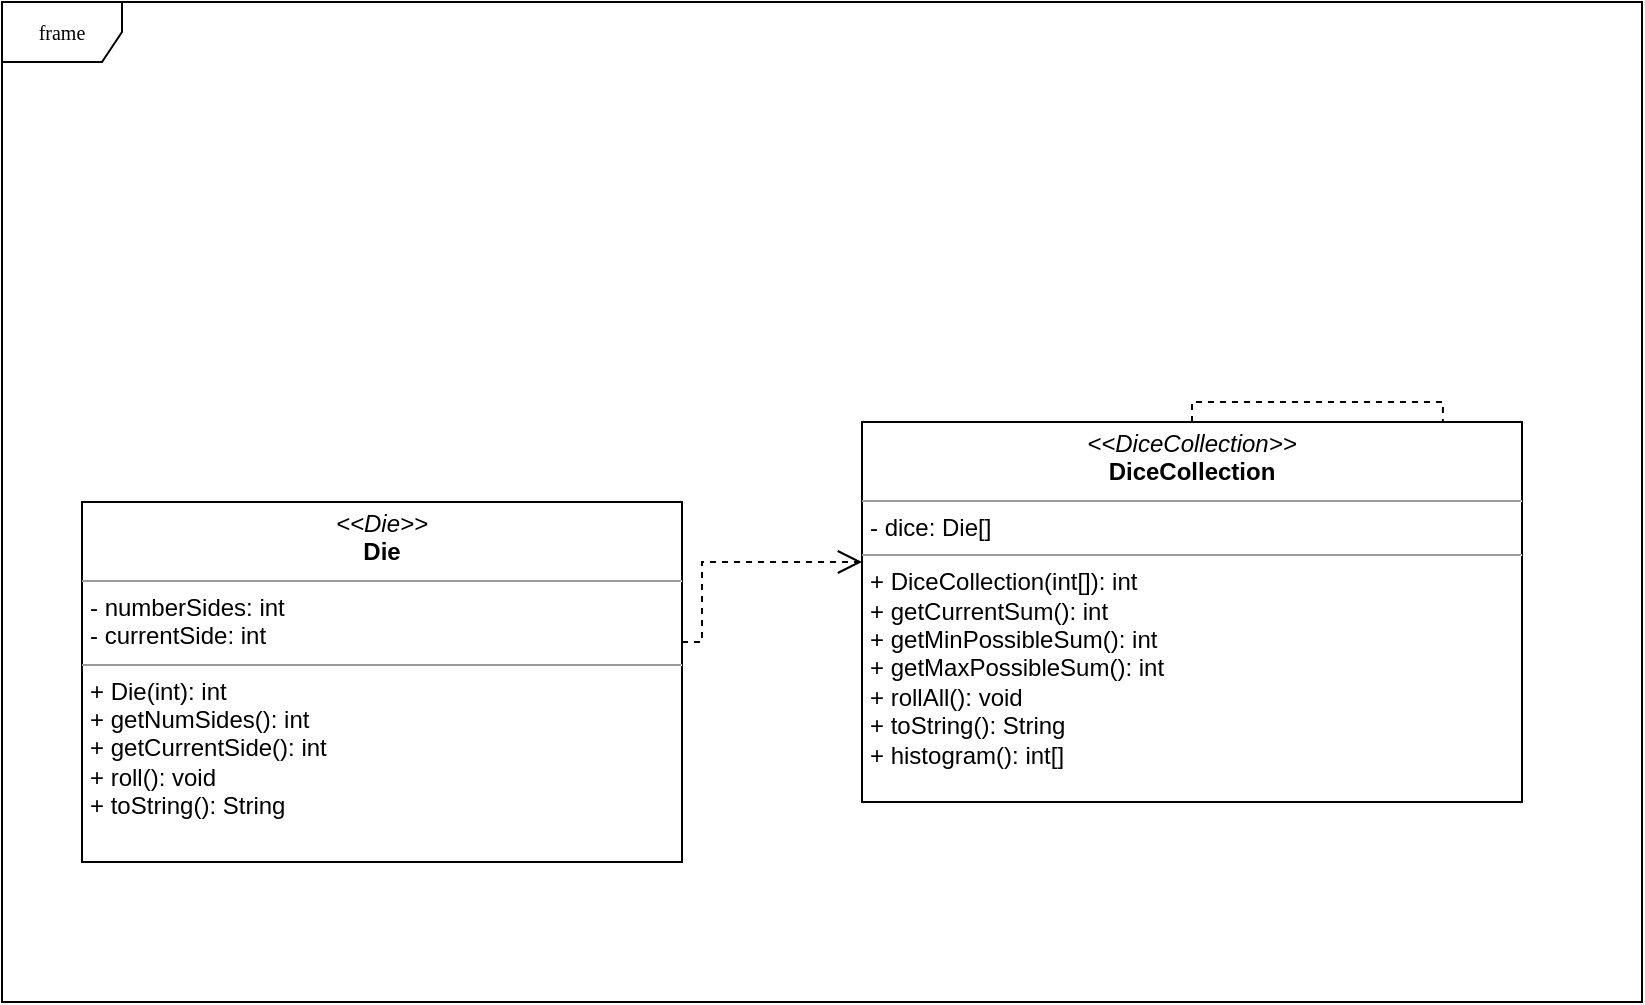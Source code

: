 <mxfile version="20.8.23" type="device"><diagram name="Page-1" id="c4acf3e9-155e-7222-9cf6-157b1a14988f"><mxGraphModel dx="1042" dy="1162" grid="1" gridSize="10" guides="1" tooltips="1" connect="1" arrows="1" fold="1" page="1" pageScale="1" pageWidth="850" pageHeight="1100" background="none" math="0" shadow="0"><root><mxCell id="0"/><mxCell id="1" parent="0"/><mxCell id="17acba5748e5396b-1" value="frame" style="shape=umlFrame;whiteSpace=wrap;html=1;rounded=0;shadow=0;comic=0;labelBackgroundColor=none;strokeWidth=1;fontFamily=Verdana;fontSize=10;align=center;rotation=0;" parent="1" vertex="1"><mxGeometry x="20" y="20" width="820" height="500" as="geometry"/></mxCell><mxCell id="5d2195bd80daf111-38" style="edgeStyle=orthogonalEdgeStyle;rounded=0;html=1;dashed=1;labelBackgroundColor=none;startFill=0;endArrow=open;endFill=0;endSize=10;fontFamily=Verdana;fontSize=10;" parent="1" edge="1"><mxGeometry relative="1" as="geometry"><Array as="points"><mxPoint x="590" y="721"/></Array><mxPoint x="650" y="721.091" as="sourcePoint"/></mxGeometry></mxCell><mxCell id="5d2195bd80daf111-40" style="edgeStyle=orthogonalEdgeStyle;rounded=0;html=1;dashed=1;labelBackgroundColor=none;startFill=0;endArrow=open;endFill=0;endSize=10;fontFamily=Verdana;fontSize=10;" parent="1" edge="1"><mxGeometry relative="1" as="geometry"><Array as="points"/><mxPoint x="730" y="814.0" as="sourcePoint"/></mxGeometry></mxCell><mxCell id="5d2195bd80daf111-39" style="edgeStyle=orthogonalEdgeStyle;rounded=0;html=1;dashed=1;labelBackgroundColor=none;startFill=0;endArrow=open;endFill=0;endSize=10;fontFamily=Verdana;fontSize=10;" parent="1" edge="1"><mxGeometry relative="1" as="geometry"><mxPoint x="730" y="948" as="sourcePoint"/></mxGeometry></mxCell><mxCell id="5d2195bd80daf111-41" style="edgeStyle=orthogonalEdgeStyle;rounded=0;html=1;dashed=1;labelBackgroundColor=none;startFill=0;endArrow=open;endFill=0;endSize=10;fontFamily=Verdana;fontSize=10;" parent="1" edge="1"><mxGeometry relative="1" as="geometry"><Array as="points"/><mxPoint x="730" y="603" as="sourcePoint"/></mxGeometry></mxCell><mxCell id="5d2195bd80daf111-35" style="edgeStyle=orthogonalEdgeStyle;rounded=0;html=1;dashed=1;labelBackgroundColor=none;startFill=0;endArrow=open;endFill=0;endSize=10;fontFamily=Verdana;fontSize=10;" parent="1" edge="1"><mxGeometry relative="1" as="geometry"><Array as="points"><mxPoint x="545" y="970"/><mxPoint x="545" y="970"/></Array><mxPoint x="545" y="963" as="sourcePoint"/></mxGeometry></mxCell><mxCell id="5d2195bd80daf111-36" style="edgeStyle=orthogonalEdgeStyle;rounded=0;html=1;dashed=1;labelBackgroundColor=none;startFill=0;endArrow=open;endFill=0;endSize=10;fontFamily=Verdana;fontSize=10;" parent="1" edge="1"><mxGeometry relative="1" as="geometry"><Array as="points"><mxPoint x="550" y="520"/></Array><mxPoint x="490" y="520.0" as="targetPoint"/></mxGeometry></mxCell><mxCell id="5d2195bd80daf111-34" style="edgeStyle=orthogonalEdgeStyle;rounded=0;html=1;dashed=1;labelBackgroundColor=none;startFill=0;endArrow=open;endFill=0;endSize=10;fontFamily=Verdana;fontSize=10;" parent="1" edge="1"><mxGeometry relative="1" as="geometry"><Array as="points"><mxPoint x="410" y="1029"/><mxPoint x="410" y="1029"/></Array><mxPoint x="380" y="1029.091" as="sourcePoint"/></mxGeometry></mxCell><mxCell id="meWfBSbzdopYJGxU2ixC-2" value="" style="edgeStyle=none;curved=1;rounded=0;orthogonalLoop=1;jettySize=auto;html=1;fontSize=12;startSize=8;endSize=8;" parent="1" edge="1"><mxGeometry relative="1" as="geometry"><mxPoint x="260" y="520" as="targetPoint"/></mxGeometry></mxCell><mxCell id="5d2195bd80daf111-26" style="edgeStyle=orthogonalEdgeStyle;rounded=0;html=1;dashed=1;labelBackgroundColor=none;startFill=0;endArrow=open;endFill=0;endSize=10;fontFamily=Verdana;fontSize=10;" parent="1" source="5d2195bd80daf111-15" edge="1"><mxGeometry relative="1" as="geometry"><Array as="points"/><mxPoint x="740" y="275" as="targetPoint"/></mxGeometry></mxCell><mxCell id="5d2195bd80daf111-15" value="&lt;p style=&quot;margin:0px;margin-top:4px;text-align:center;&quot;&gt;&lt;i&gt;&amp;lt;&amp;lt;DiceCollection&amp;gt;&amp;gt;&lt;/i&gt;&lt;br&gt;&lt;b&gt;DiceCollection&lt;/b&gt;&lt;/p&gt;&lt;hr size=&quot;1&quot;&gt;&lt;p style=&quot;margin:0px;margin-left:4px;&quot;&gt;- dice: Die[]&lt;br&gt;&lt;/p&gt;&lt;hr size=&quot;1&quot;&gt;&lt;p style=&quot;margin:0px;margin-left:4px;&quot;&gt;+ DiceCollection(int[]): int&lt;br&gt;+ getCurrentSum(): int&lt;/p&gt;&lt;p style=&quot;margin:0px;margin-left:4px;&quot;&gt;+ getMinPossibleSum(): int&lt;br&gt;&lt;/p&gt;&lt;p style=&quot;margin:0px;margin-left:4px;&quot;&gt;+ getMaxPossibleSum(): int&lt;br&gt;&lt;/p&gt;&lt;p style=&quot;margin:0px;margin-left:4px;&quot;&gt;+ rollAll(): void&lt;br&gt;&lt;/p&gt;&lt;p style=&quot;margin:0px;margin-left:4px;&quot;&gt;+ toString(): String&lt;br&gt;&lt;/p&gt;&lt;p style=&quot;margin:0px;margin-left:4px;&quot;&gt;+ histogram(): int[]&lt;br&gt;&lt;/p&gt;" style="verticalAlign=top;align=left;overflow=fill;fontSize=12;fontFamily=Helvetica;html=1;rounded=0;shadow=0;comic=0;labelBackgroundColor=none;strokeWidth=1" parent="1" vertex="1"><mxGeometry x="450" y="230" width="330" height="190" as="geometry"/></mxCell><mxCell id="5d2195bd80daf111-25" style="edgeStyle=orthogonalEdgeStyle;rounded=0;html=1;dashed=1;labelBackgroundColor=none;startFill=0;endArrow=open;endFill=0;endSize=10;fontFamily=Verdana;fontSize=10;" parent="1" source="5d2195bd80daf111-19" target="5d2195bd80daf111-15" edge="1"><mxGeometry relative="1" as="geometry"><Array as="points"><mxPoint x="370" y="340"/><mxPoint x="370" y="300"/></Array></mxGeometry></mxCell><mxCell id="5d2195bd80daf111-19" value="&lt;p style=&quot;margin:0px;margin-top:4px;text-align:center;&quot;&gt;&lt;i&gt;&amp;lt;&amp;lt;Die&amp;gt;&amp;gt;&lt;/i&gt;&lt;br&gt;&lt;b&gt;Die&lt;/b&gt;&lt;/p&gt;&lt;hr size=&quot;1&quot;&gt;&lt;p style=&quot;margin:0px;margin-left:4px;&quot;&gt;- numberSides: int&lt;br&gt;- currentSide: int&lt;/p&gt;&lt;hr size=&quot;1&quot;&gt;&lt;p style=&quot;margin:0px;margin-left:4px;&quot;&gt;+ Die(int): int&lt;br&gt;+ getNumSides(): int&lt;/p&gt;&lt;p style=&quot;margin:0px;margin-left:4px;&quot;&gt;+ getCurrentSide(): int&lt;br&gt;&lt;/p&gt;&lt;p style=&quot;margin:0px;margin-left:4px;&quot;&gt;+ roll(): void&lt;/p&gt;&lt;p style=&quot;margin:0px;margin-left:4px;&quot;&gt;+ toString(): String&lt;/p&gt;" style="verticalAlign=top;align=left;overflow=fill;fontSize=12;fontFamily=Helvetica;html=1;rounded=0;shadow=0;comic=0;labelBackgroundColor=none;strokeWidth=1" parent="1" vertex="1"><mxGeometry x="60" y="270" width="300" height="180" as="geometry"/></mxCell><mxCell id="5d2195bd80daf111-29" style="edgeStyle=orthogonalEdgeStyle;rounded=0;html=1;dashed=1;labelBackgroundColor=none;startFill=0;endArrow=open;endFill=0;endSize=10;fontFamily=Verdana;fontSize=10;" parent="1" edge="1"><mxGeometry relative="1" as="geometry"><mxPoint x="250" y="520" as="sourcePoint"/></mxGeometry></mxCell><mxCell id="5d2195bd80daf111-30" style="edgeStyle=orthogonalEdgeStyle;rounded=0;html=1;dashed=1;labelBackgroundColor=none;startFill=0;endArrow=open;endFill=0;endSize=10;fontFamily=Verdana;fontSize=10;" parent="1" edge="1"><mxGeometry relative="1" as="geometry"><Array as="points"><mxPoint x="300" y="580"/><mxPoint x="300" y="642"/></Array><mxPoint x="250" y="580.0" as="sourcePoint"/></mxGeometry></mxCell><mxCell id="5d2195bd80daf111-31" style="edgeStyle=orthogonalEdgeStyle;rounded=0;html=1;dashed=1;labelBackgroundColor=none;startFill=0;endArrow=open;endFill=0;endSize=10;fontFamily=Verdana;fontSize=10;" parent="1" edge="1"><mxGeometry relative="1" as="geometry"><Array as="points"><mxPoint x="350" y="560"/><mxPoint x="350" y="560"/></Array><mxPoint x="250" y="560.0" as="sourcePoint"/></mxGeometry></mxCell><mxCell id="5d2195bd80daf111-32" style="edgeStyle=orthogonalEdgeStyle;rounded=0;html=1;dashed=1;labelBackgroundColor=none;startFill=0;endArrow=open;endFill=0;endSize=10;fontFamily=Verdana;fontSize=10;" parent="1" edge="1"><mxGeometry relative="1" as="geometry"><Array as="points"><mxPoint x="170" y="780"/></Array><mxPoint x="170.091" y="590" as="sourcePoint"/></mxGeometry></mxCell><mxCell id="5d2195bd80daf111-33" style="edgeStyle=orthogonalEdgeStyle;rounded=0;html=1;dashed=1;labelBackgroundColor=none;startFill=0;endArrow=open;endFill=0;endSize=10;fontFamily=Verdana;fontSize=10;" parent="1" edge="1"><mxGeometry relative="1" as="geometry"><Array as="points"><mxPoint x="140" y="978"/></Array><mxPoint x="140.091" y="590" as="sourcePoint"/></mxGeometry></mxCell><mxCell id="5d2195bd80daf111-37" style="edgeStyle=orthogonalEdgeStyle;rounded=0;html=1;dashed=1;labelBackgroundColor=none;startFill=0;endArrow=open;endFill=0;endSize=10;fontFamily=Verdana;fontSize=10;" parent="1" edge="1"><mxGeometry relative="1" as="geometry"><Array as="points"><mxPoint x="570" y="590"/></Array><mxPoint x="650" y="590.0" as="sourcePoint"/></mxGeometry></mxCell></root></mxGraphModel></diagram></mxfile>
